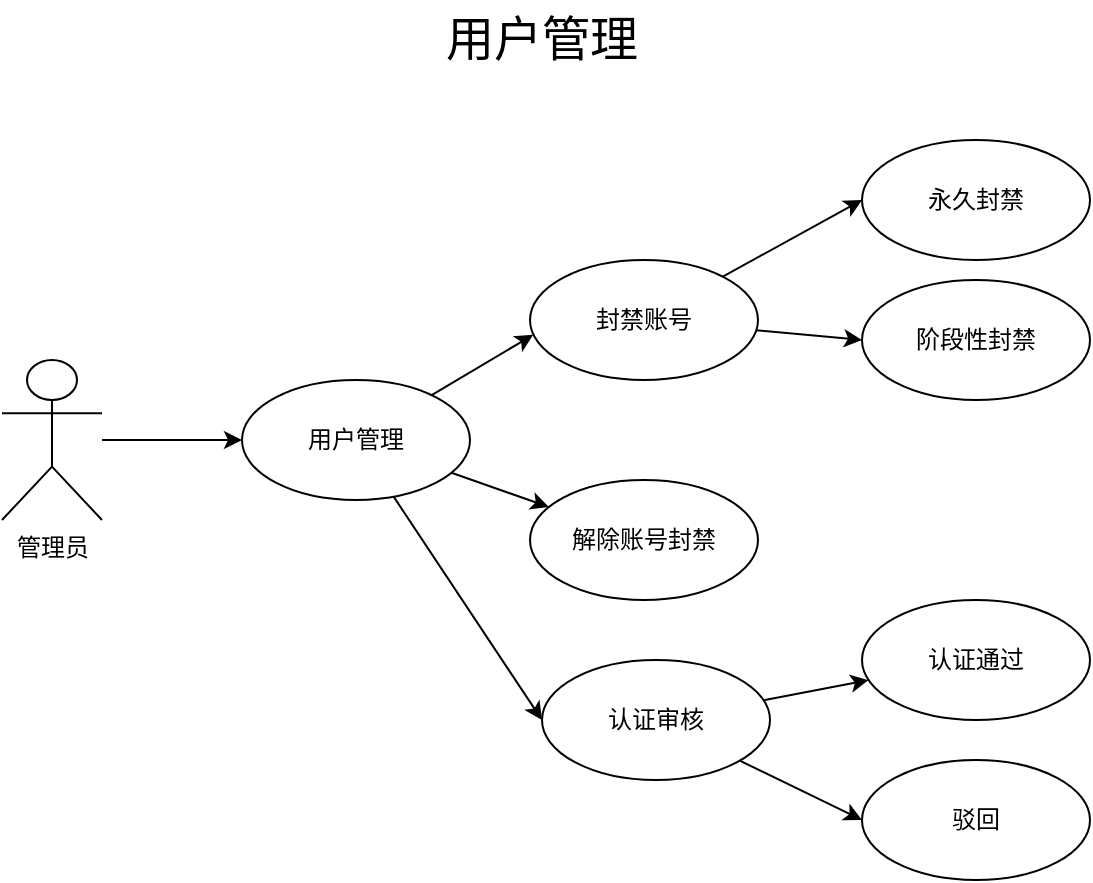 <mxfile version="14.5.8" type="github">
  <diagram id="VL1XxLUKZ5aJoRsiPDJt" name="第 1 页">
    <mxGraphModel dx="1278" dy="492" grid="1" gridSize="10" guides="1" tooltips="1" connect="1" arrows="1" fold="1" page="1" pageScale="1" pageWidth="827" pageHeight="1169" math="0" shadow="0">
      <root>
        <mxCell id="0" />
        <mxCell id="1" parent="0" />
        <mxCell id="CHwhzflPlLLmDskBdQJG-5" style="rounded=0;orthogonalLoop=1;jettySize=auto;html=1;entryX=0;entryY=0.5;entryDx=0;entryDy=0;" parent="1" source="CHwhzflPlLLmDskBdQJG-3" target="CHwhzflPlLLmDskBdQJG-4" edge="1">
          <mxGeometry relative="1" as="geometry" />
        </mxCell>
        <mxCell id="CHwhzflPlLLmDskBdQJG-3" value="管理员" style="shape=umlActor;verticalLabelPosition=bottom;verticalAlign=top;html=1;" parent="1" vertex="1">
          <mxGeometry x="150" y="270" width="50" height="80" as="geometry" />
        </mxCell>
        <mxCell id="CHwhzflPlLLmDskBdQJG-7" style="edgeStyle=none;rounded=0;orthogonalLoop=1;jettySize=auto;html=1;entryX=0.014;entryY=0.623;entryDx=0;entryDy=0;entryPerimeter=0;" parent="1" source="CHwhzflPlLLmDskBdQJG-4" target="CHwhzflPlLLmDskBdQJG-6" edge="1">
          <mxGeometry relative="1" as="geometry" />
        </mxCell>
        <mxCell id="CHwhzflPlLLmDskBdQJG-12" value="" style="edgeStyle=none;rounded=0;orthogonalLoop=1;jettySize=auto;html=1;" parent="1" source="CHwhzflPlLLmDskBdQJG-4" target="CHwhzflPlLLmDskBdQJG-11" edge="1">
          <mxGeometry relative="1" as="geometry" />
        </mxCell>
        <mxCell id="LvbuFbapiMoj5j0J-R3B-2" style="edgeStyle=none;rounded=0;orthogonalLoop=1;jettySize=auto;html=1;entryX=0;entryY=0.5;entryDx=0;entryDy=0;" edge="1" parent="1" source="CHwhzflPlLLmDskBdQJG-4" target="LvbuFbapiMoj5j0J-R3B-1">
          <mxGeometry relative="1" as="geometry" />
        </mxCell>
        <mxCell id="CHwhzflPlLLmDskBdQJG-4" value="用户管理" style="ellipse;whiteSpace=wrap;html=1;" parent="1" vertex="1">
          <mxGeometry x="270" y="280" width="114" height="60" as="geometry" />
        </mxCell>
        <mxCell id="CHwhzflPlLLmDskBdQJG-13" style="edgeStyle=none;rounded=0;orthogonalLoop=1;jettySize=auto;html=1;entryX=0;entryY=0.5;entryDx=0;entryDy=0;" parent="1" source="CHwhzflPlLLmDskBdQJG-6" target="CHwhzflPlLLmDskBdQJG-8" edge="1">
          <mxGeometry relative="1" as="geometry" />
        </mxCell>
        <mxCell id="CHwhzflPlLLmDskBdQJG-14" style="edgeStyle=none;rounded=0;orthogonalLoop=1;jettySize=auto;html=1;entryX=0;entryY=0.5;entryDx=0;entryDy=0;" parent="1" source="CHwhzflPlLLmDskBdQJG-6" target="CHwhzflPlLLmDskBdQJG-9" edge="1">
          <mxGeometry relative="1" as="geometry" />
        </mxCell>
        <mxCell id="CHwhzflPlLLmDskBdQJG-6" value="封禁账号" style="ellipse;whiteSpace=wrap;html=1;" parent="1" vertex="1">
          <mxGeometry x="414" y="220" width="114" height="60" as="geometry" />
        </mxCell>
        <mxCell id="CHwhzflPlLLmDskBdQJG-8" value="永久封禁" style="ellipse;whiteSpace=wrap;html=1;" parent="1" vertex="1">
          <mxGeometry x="580" y="160" width="114" height="60" as="geometry" />
        </mxCell>
        <mxCell id="CHwhzflPlLLmDskBdQJG-9" value="阶段性封禁" style="ellipse;whiteSpace=wrap;html=1;" parent="1" vertex="1">
          <mxGeometry x="580" y="230" width="114" height="60" as="geometry" />
        </mxCell>
        <mxCell id="CHwhzflPlLLmDskBdQJG-11" value="解除账号封禁" style="ellipse;whiteSpace=wrap;html=1;" parent="1" vertex="1">
          <mxGeometry x="414" y="330" width="114" height="60" as="geometry" />
        </mxCell>
        <mxCell id="CHwhzflPlLLmDskBdQJG-15" value="&lt;font style=&quot;font-size: 24px&quot;&gt;用户管理&lt;/font&gt;" style="text;html=1;strokeColor=none;fillColor=none;align=center;verticalAlign=middle;whiteSpace=wrap;rounded=0;" parent="1" vertex="1">
          <mxGeometry x="340" y="90" width="160" height="40" as="geometry" />
        </mxCell>
        <mxCell id="LvbuFbapiMoj5j0J-R3B-4" value="" style="edgeStyle=none;rounded=0;orthogonalLoop=1;jettySize=auto;html=1;" edge="1" parent="1" source="LvbuFbapiMoj5j0J-R3B-1" target="LvbuFbapiMoj5j0J-R3B-3">
          <mxGeometry relative="1" as="geometry" />
        </mxCell>
        <mxCell id="LvbuFbapiMoj5j0J-R3B-6" style="edgeStyle=none;rounded=0;orthogonalLoop=1;jettySize=auto;html=1;entryX=0;entryY=0.5;entryDx=0;entryDy=0;" edge="1" parent="1" source="LvbuFbapiMoj5j0J-R3B-1" target="LvbuFbapiMoj5j0J-R3B-5">
          <mxGeometry relative="1" as="geometry" />
        </mxCell>
        <mxCell id="LvbuFbapiMoj5j0J-R3B-1" value="认证审核" style="ellipse;whiteSpace=wrap;html=1;" vertex="1" parent="1">
          <mxGeometry x="420" y="420" width="114" height="60" as="geometry" />
        </mxCell>
        <mxCell id="LvbuFbapiMoj5j0J-R3B-3" value="认证通过" style="ellipse;whiteSpace=wrap;html=1;" vertex="1" parent="1">
          <mxGeometry x="580" y="390" width="114" height="60" as="geometry" />
        </mxCell>
        <mxCell id="LvbuFbapiMoj5j0J-R3B-5" value="驳回" style="ellipse;whiteSpace=wrap;html=1;" vertex="1" parent="1">
          <mxGeometry x="580" y="470" width="114" height="60" as="geometry" />
        </mxCell>
      </root>
    </mxGraphModel>
  </diagram>
</mxfile>
